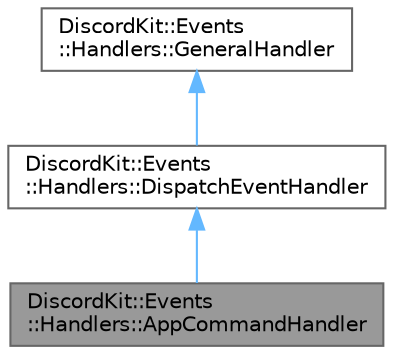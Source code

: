digraph "DiscordKit::Events::Handlers::AppCommandHandler"
{
 // LATEX_PDF_SIZE
  bgcolor="transparent";
  edge [fontname=Helvetica,fontsize=10,labelfontname=Helvetica,labelfontsize=10];
  node [fontname=Helvetica,fontsize=10,shape=box,height=0.2,width=0.4];
  Node1 [id="Node000001",label="DiscordKit::Events\l::Handlers::AppCommandHandler",height=0.2,width=0.4,color="gray40", fillcolor="grey60", style="filled", fontcolor="black",tooltip=" "];
  Node2 -> Node1 [id="edge1_Node000001_Node000002",dir="back",color="steelblue1",style="solid",tooltip=" "];
  Node2 [id="Node000002",label="DiscordKit::Events\l::Handlers::DispatchEventHandler",height=0.2,width=0.4,color="gray40", fillcolor="white", style="filled",URL="$dc/de4/classDiscordKit_1_1Events_1_1Handlers_1_1DispatchEventHandler.html",tooltip=" "];
  Node3 -> Node2 [id="edge2_Node000002_Node000003",dir="back",color="steelblue1",style="solid",tooltip=" "];
  Node3 [id="Node000003",label="DiscordKit::Events\l::Handlers::GeneralHandler",height=0.2,width=0.4,color="gray40", fillcolor="white", style="filled",URL="$dc/dac/classDiscordKit_1_1Events_1_1Handlers_1_1GeneralHandler.html",tooltip=" "];
}
